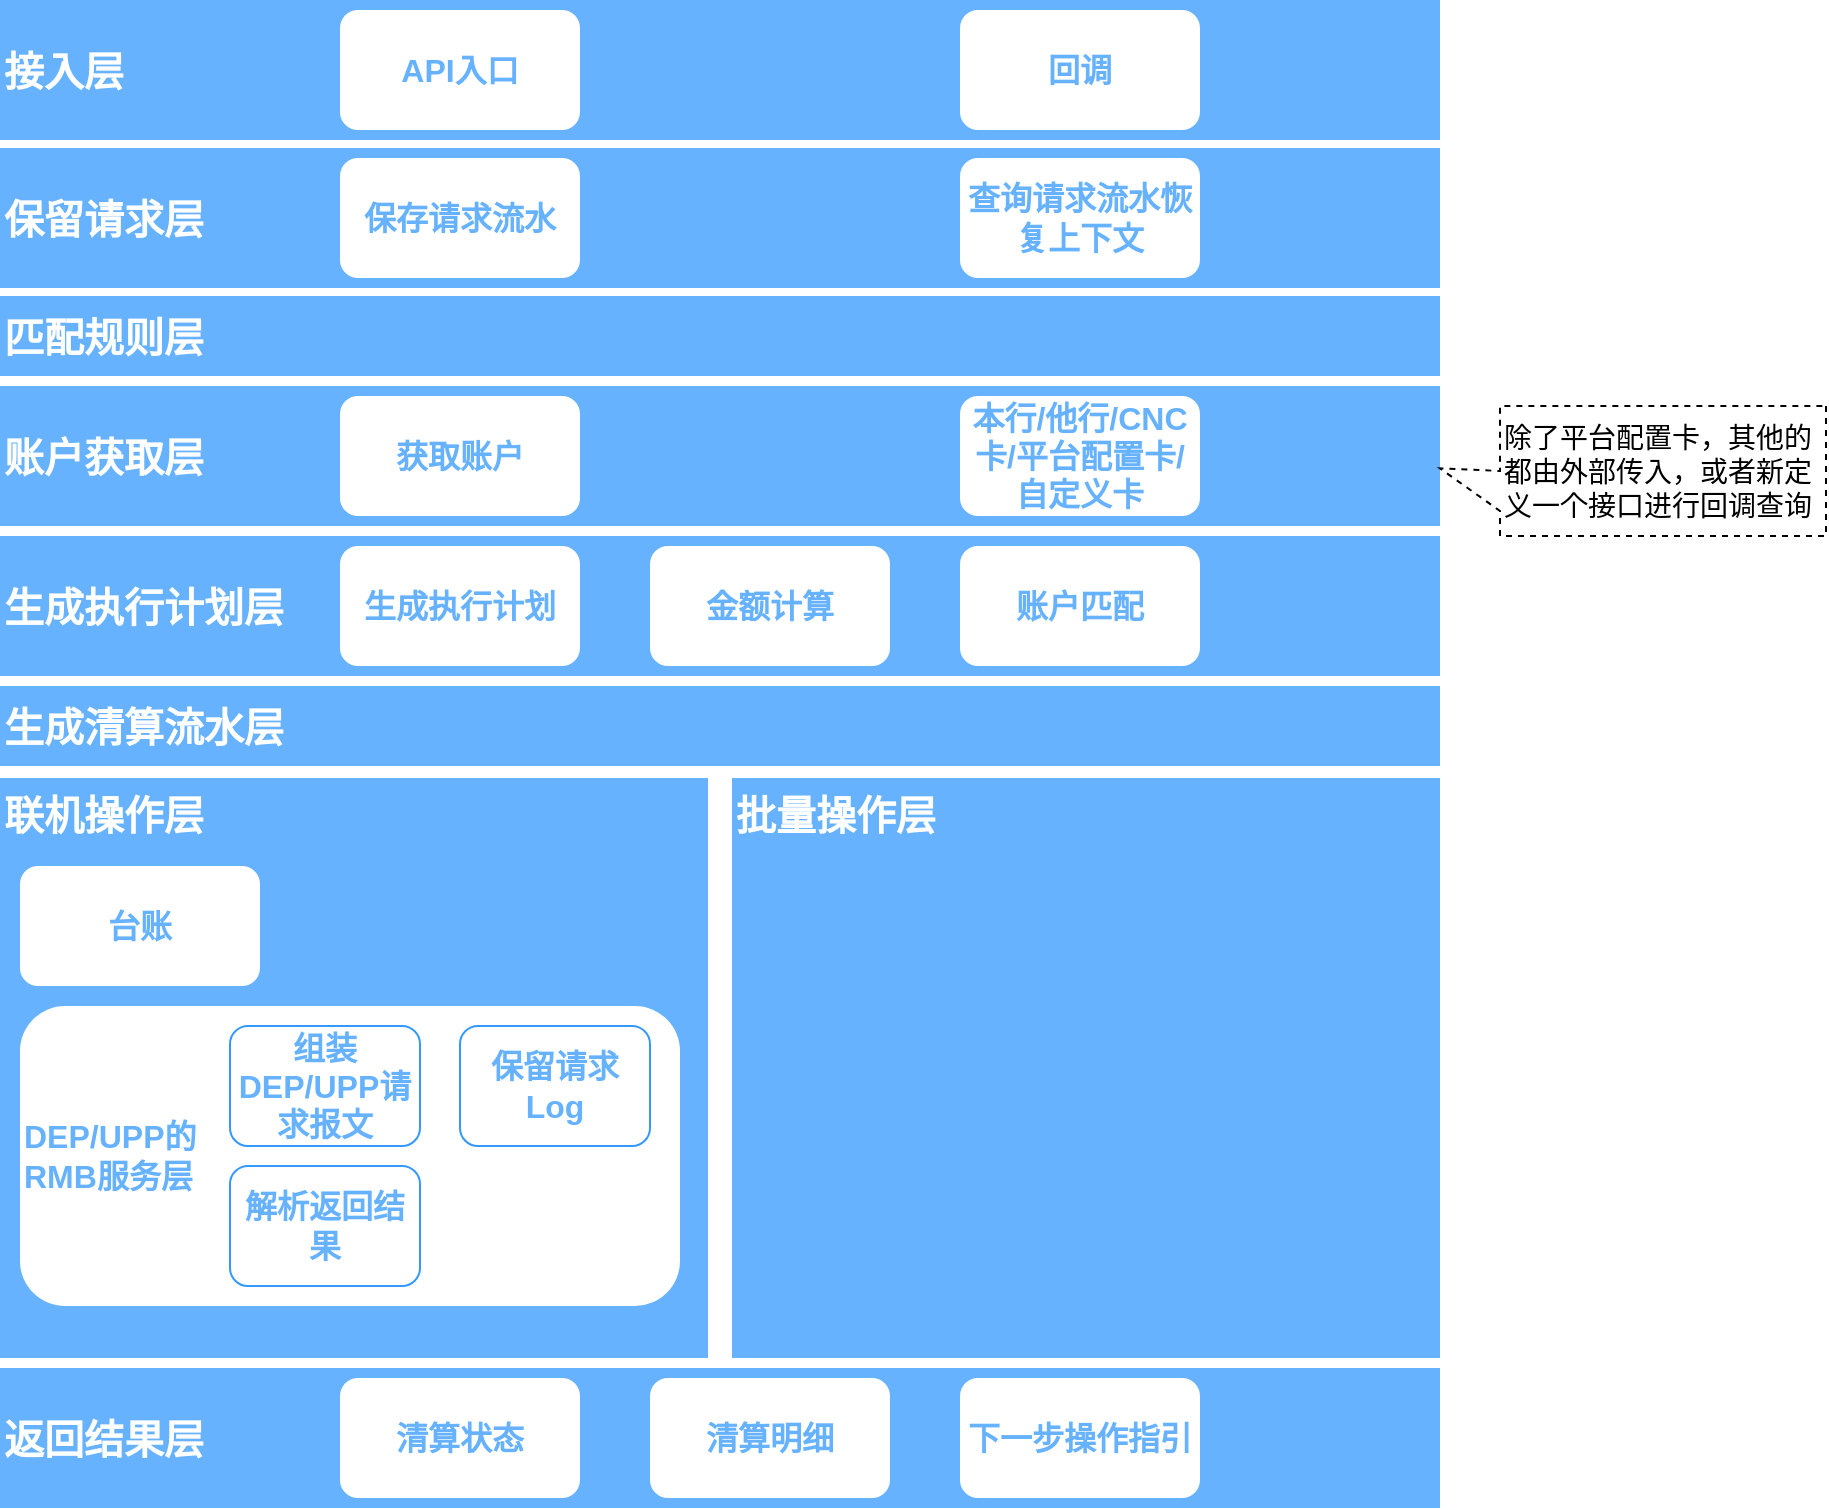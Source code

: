 <mxfile version="10.8.4" type="github"><diagram id="kjUhLuTlYEf19-uYpVck" name="Ã§Â¬Â¬ 1 Ã©Â¡Âµ"><mxGraphModel dx="1873" dy="822" grid="1" gridSize="10" guides="1" tooltips="1" connect="1" arrows="1" fold="1" page="1" pageScale="1" pageWidth="827" pageHeight="1169" math="0" shadow="0"><root><mxCell id="0"/><mxCell id="1" parent="0"/><mxCell id="1P6K6oFf8oCfgGA-prA9-4" value="联机操作层" style="rounded=0;whiteSpace=wrap;html=1;align=left;fillColor=#66B2FF;strokeColor=none;fontSize=20;fontStyle=1;fontColor=#ffffff;verticalAlign=top;" vertex="1" parent="1"><mxGeometry x="20" y="546" width="354" height="290" as="geometry"/></mxCell><mxCell id="H8eZMBbduY-FewTbX4_A-1" value="保留请求层" style="rounded=0;whiteSpace=wrap;html=1;align=left;fillColor=#66B2FF;strokeColor=none;fontFamily=Helvetica;fontSize=20;fontStyle=1;fontColor=#ffffff;" parent="1" vertex="1"><mxGeometry x="20" y="231" width="720" height="70" as="geometry"/></mxCell><mxCell id="H8eZMBbduY-FewTbX4_A-2" value="保存请求流水" style="rounded=1;whiteSpace=wrap;html=1;align=center;fontSize=16;strokeColor=none;fontColor=#66B2FF;fontStyle=1" parent="1" vertex="1"><mxGeometry x="190" y="236" width="120" height="60" as="geometry"/></mxCell><mxCell id="H8eZMBbduY-FewTbX4_A-3" value="查询请求流水恢复上下文" style="rounded=1;whiteSpace=wrap;html=1;align=center;fontSize=16;strokeColor=none;fontColor=#66B2FF;fontStyle=1" parent="1" vertex="1"><mxGeometry x="500" y="236" width="120" height="60" as="geometry"/></mxCell><mxCell id="H8eZMBbduY-FewTbX4_A-4" value="&lt;font style=&quot;font-size: 20px;&quot; color=&quot;#FFFFFF&quot;&gt;接入层&lt;/font&gt;" style="rounded=0;whiteSpace=wrap;html=1;align=left;fillColor=#66B2FF;strokeColor=none;fontFamily=Helvetica;fontSize=20;fontStyle=1;fontColor=#ffffff;" parent="1" vertex="1"><mxGeometry x="20" y="157" width="720" height="70" as="geometry"/></mxCell><mxCell id="H8eZMBbduY-FewTbX4_A-5" value="API入口" style="rounded=1;whiteSpace=wrap;html=1;align=center;fontSize=16;strokeColor=none;fontColor=#66B2FF;fontStyle=1" parent="1" vertex="1"><mxGeometry x="190" y="162" width="120" height="60" as="geometry"/></mxCell><mxCell id="H8eZMBbduY-FewTbX4_A-6" value="回调" style="rounded=1;whiteSpace=wrap;html=1;align=center;fontSize=16;strokeColor=none;fontColor=#66B2FF;fontStyle=1" parent="1" vertex="1"><mxGeometry x="500" y="162" width="120" height="60" as="geometry"/></mxCell><mxCell id="H8eZMBbduY-FewTbX4_A-7" value="&lt;font style=&quot;font-size: 20px&quot; color=&quot;#FFFFFF&quot;&gt;匹配规则层&lt;/font&gt;" style="rounded=0;whiteSpace=wrap;html=1;align=left;fillColor=#66B2FF;strokeColor=none;fontSize=20;fontStyle=1;fontColor=#ffffff;" parent="1" vertex="1"><mxGeometry x="20" y="305" width="720" height="40" as="geometry"/></mxCell><mxCell id="jm_BWGQIBMTPluMQ3C9E-2" value="&lt;font style=&quot;font-size: 20px&quot; color=&quot;#FFFFFF&quot;&gt;账户获取层&lt;/font&gt;" style="rounded=0;whiteSpace=wrap;html=1;align=left;fillColor=#66B2FF;strokeColor=none;fontSize=20;fontStyle=1;fontColor=#ffffff;" parent="1" vertex="1"><mxGeometry x="20" y="350" width="720" height="70" as="geometry"/></mxCell><mxCell id="jm_BWGQIBMTPluMQ3C9E-3" value="获取账户" style="rounded=1;whiteSpace=wrap;html=1;align=center;fontSize=16;strokeColor=none;fontColor=#66B2FF;fontStyle=1" parent="1" vertex="1"><mxGeometry x="190" y="355" width="120" height="60" as="geometry"/></mxCell><mxCell id="jm_BWGQIBMTPluMQ3C9E-4" value="本行/他行/CNC卡/平台配置卡/自定义卡" style="rounded=1;whiteSpace=wrap;html=1;align=center;fontSize=16;strokeColor=none;fontColor=#66B2FF;fontStyle=1" parent="1" vertex="1"><mxGeometry x="500" y="355" width="120" height="60" as="geometry"/></mxCell><mxCell id="jm_BWGQIBMTPluMQ3C9E-5" value="除了平台配置卡，其他的都由外部传入，或者新定义一个接口进行回调查询" style="shape=callout;whiteSpace=wrap;html=1;perimeter=calloutPerimeter;strokeColor=#000000;fillColor=none;fontFamily=Helvetica;fontSize=14;fontColor=#000000;align=left;direction=south;position2=0.48;dashed=1;" parent="1" vertex="1"><mxGeometry x="740" y="360" width="193" height="65" as="geometry"/></mxCell><mxCell id="jm_BWGQIBMTPluMQ3C9E-6" value="&lt;font style=&quot;font-size: 20px&quot; color=&quot;#FFFFFF&quot;&gt;生成执行计划层&lt;/font&gt;" style="rounded=0;whiteSpace=wrap;html=1;align=left;fillColor=#66B2FF;strokeColor=none;fontSize=20;fontStyle=1;fontColor=#ffffff;" parent="1" vertex="1"><mxGeometry x="20" y="425" width="720" height="70" as="geometry"/></mxCell><mxCell id="jm_BWGQIBMTPluMQ3C9E-7" value="生成执行计划" style="rounded=1;whiteSpace=wrap;html=1;align=center;fontSize=16;strokeColor=none;fontColor=#66B2FF;fontStyle=1" parent="1" vertex="1"><mxGeometry x="190" y="430" width="120" height="60" as="geometry"/></mxCell><mxCell id="jm_BWGQIBMTPluMQ3C9E-8" value="&lt;div&gt;账户匹配&lt;/div&gt;" style="rounded=1;whiteSpace=wrap;html=1;align=center;fontSize=16;strokeColor=none;fontColor=#66B2FF;fontStyle=1" parent="1" vertex="1"><mxGeometry x="500" y="430" width="120" height="60" as="geometry"/></mxCell><mxCell id="jm_BWGQIBMTPluMQ3C9E-9" value="&lt;div&gt;金额计算&lt;/div&gt;" style="rounded=1;whiteSpace=wrap;html=1;align=center;fontSize=16;strokeColor=none;fontColor=#66B2FF;fontStyle=1" parent="1" vertex="1"><mxGeometry x="345" y="430" width="120" height="60" as="geometry"/></mxCell><mxCell id="jm_BWGQIBMTPluMQ3C9E-10" value="&lt;font style=&quot;font-size: 20px&quot; color=&quot;#FFFFFF&quot;&gt;生成清算流水层&lt;/font&gt;" style="rounded=0;whiteSpace=wrap;html=1;align=left;fillColor=#66B2FF;strokeColor=none;fontSize=20;fontStyle=1;fontColor=#ffffff;" parent="1" vertex="1"><mxGeometry x="20" y="500" width="720" height="40" as="geometry"/></mxCell><mxCell id="1P6K6oFf8oCfgGA-prA9-6" value="台账" style="rounded=1;whiteSpace=wrap;html=1;align=center;fontSize=16;strokeColor=none;fontColor=#66B2FF;fontStyle=1" vertex="1" parent="1"><mxGeometry x="30" y="590" width="120" height="60" as="geometry"/></mxCell><mxCell id="1P6K6oFf8oCfgGA-prA9-8" value="&lt;div&gt;DEP/UPP的&lt;/div&gt;&lt;div&gt;RMB服务层&lt;/div&gt;" style="rounded=1;whiteSpace=wrap;html=1;align=left;fontSize=16;strokeColor=none;fontColor=#66B2FF;fontStyle=1" vertex="1" parent="1"><mxGeometry x="30" y="660" width="330" height="150" as="geometry"/></mxCell><mxCell id="1P6K6oFf8oCfgGA-prA9-10" value="组装DEP/UPP请求报文" style="rounded=1;whiteSpace=wrap;html=1;align=center;fontSize=16;strokeColor=#3399FF;fontColor=#66B2FF;fontStyle=1" vertex="1" parent="1"><mxGeometry x="135" y="670" width="95" height="60" as="geometry"/></mxCell><mxCell id="1P6K6oFf8oCfgGA-prA9-11" value="保留请求Log" style="rounded=1;whiteSpace=wrap;html=1;align=center;fontSize=16;strokeColor=#3399FF;fontColor=#66B2FF;fontStyle=1" vertex="1" parent="1"><mxGeometry x="250" y="670" width="95" height="60" as="geometry"/></mxCell><mxCell id="1P6K6oFf8oCfgGA-prA9-12" value="解析返回结果" style="rounded=1;whiteSpace=wrap;html=1;align=center;fontSize=16;strokeColor=#3399FF;fontColor=#66B2FF;fontStyle=1" vertex="1" parent="1"><mxGeometry x="135" y="740" width="95" height="60" as="geometry"/></mxCell><mxCell id="1P6K6oFf8oCfgGA-prA9-13" value="批量操作层" style="rounded=0;whiteSpace=wrap;html=1;align=left;fillColor=#66B2FF;strokeColor=none;fontSize=20;fontStyle=1;fontColor=#ffffff;verticalAlign=top;" vertex="1" parent="1"><mxGeometry x="386" y="546" width="354" height="290" as="geometry"/></mxCell><mxCell id="1P6K6oFf8oCfgGA-prA9-16" value="返回结果层" style="rounded=0;whiteSpace=wrap;html=1;align=left;fillColor=#66B2FF;strokeColor=none;fontFamily=Helvetica;fontSize=20;fontStyle=1;fontColor=#ffffff;" vertex="1" parent="1"><mxGeometry x="20" y="841" width="720" height="70" as="geometry"/></mxCell><mxCell id="1P6K6oFf8oCfgGA-prA9-17" value="清算状态" style="rounded=1;whiteSpace=wrap;html=1;align=center;fontSize=16;strokeColor=none;fontColor=#66B2FF;fontStyle=1" vertex="1" parent="1"><mxGeometry x="190" y="846" width="120" height="60" as="geometry"/></mxCell><mxCell id="1P6K6oFf8oCfgGA-prA9-19" value="清算明细" style="rounded=1;whiteSpace=wrap;html=1;align=center;fontSize=16;strokeColor=none;fontColor=#66B2FF;fontStyle=1" vertex="1" parent="1"><mxGeometry x="345" y="846" width="120" height="60" as="geometry"/></mxCell><mxCell id="1P6K6oFf8oCfgGA-prA9-20" value="下一步操作指引" style="rounded=1;whiteSpace=wrap;html=1;align=center;fontSize=16;strokeColor=none;fontColor=#66B2FF;fontStyle=1" vertex="1" parent="1"><mxGeometry x="500" y="846" width="120" height="60" as="geometry"/></mxCell></root></mxGraphModel></diagram></mxfile>